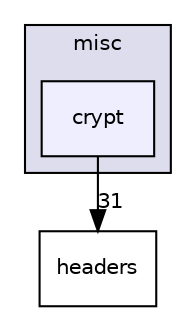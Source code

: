 digraph "M:/Office/!Doutorado/0. RepositorioSVN/HAMSTER_Prototype/branches/JINT2018/include/libtomcrypt-develop/src/misc/crypt" {
  compound=true
  node [ fontsize="10", fontname="Helvetica"];
  edge [ labelfontsize="10", labelfontname="Helvetica"];
  subgraph clusterdir_49d796ae77db923c0d34305230029817 {
    graph [ bgcolor="#ddddee", pencolor="black", label="misc" fontname="Helvetica", fontsize="10", URL="dir_49d796ae77db923c0d34305230029817.html"]
  dir_38ab2154d27bc2f2d782480df8de2899 [shape=box, label="crypt", style="filled", fillcolor="#eeeeff", pencolor="black", URL="dir_38ab2154d27bc2f2d782480df8de2899.html"];
  }
  dir_a0acb8384b4122a9c7afcf2489cf4036 [shape=box label="headers" URL="dir_a0acb8384b4122a9c7afcf2489cf4036.html"];
  dir_38ab2154d27bc2f2d782480df8de2899->dir_a0acb8384b4122a9c7afcf2489cf4036 [headlabel="31", labeldistance=1.5 headhref="dir_000042_000026.html"];
}
